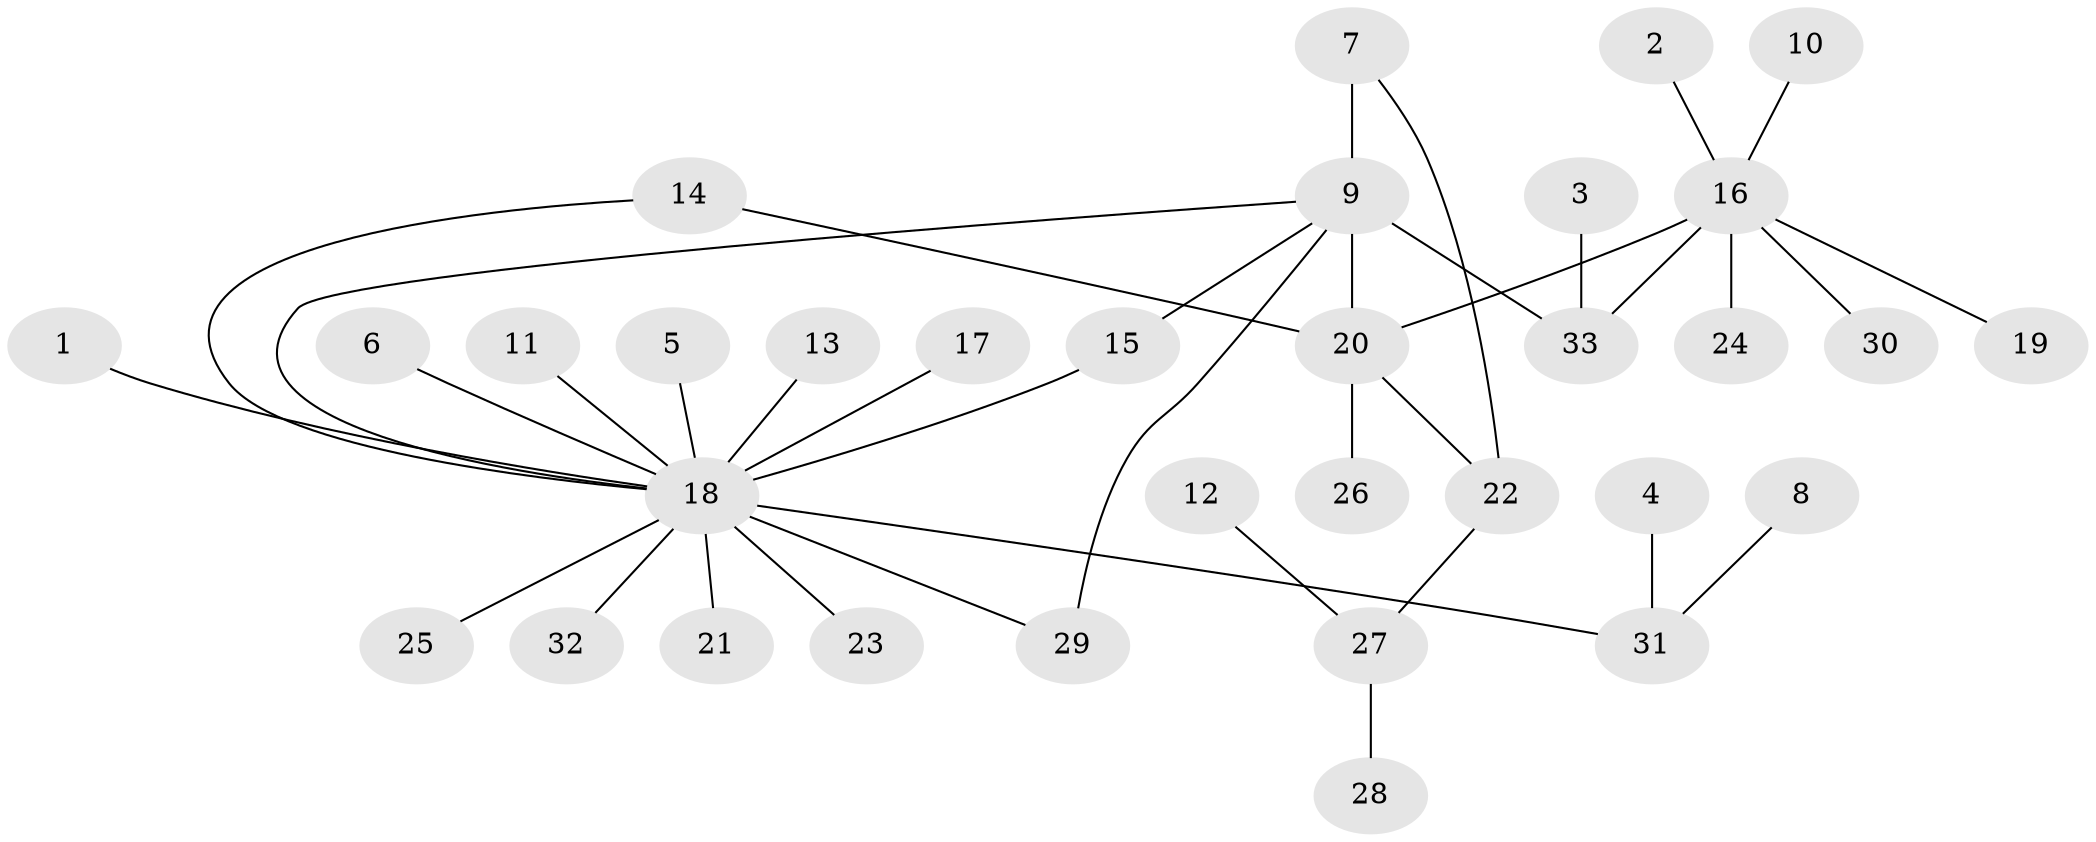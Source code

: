 // original degree distribution, {9: 0.024390243902439025, 4: 0.0975609756097561, 19: 0.012195121951219513, 1: 0.6219512195121951, 5: 0.012195121951219513, 6: 0.024390243902439025, 2: 0.12195121951219512, 3: 0.08536585365853659}
// Generated by graph-tools (version 1.1) at 2025/36/03/04/25 23:36:56]
// undirected, 33 vertices, 37 edges
graph export_dot {
  node [color=gray90,style=filled];
  1;
  2;
  3;
  4;
  5;
  6;
  7;
  8;
  9;
  10;
  11;
  12;
  13;
  14;
  15;
  16;
  17;
  18;
  19;
  20;
  21;
  22;
  23;
  24;
  25;
  26;
  27;
  28;
  29;
  30;
  31;
  32;
  33;
  1 -- 18 [weight=1.0];
  2 -- 16 [weight=1.0];
  3 -- 33 [weight=1.0];
  4 -- 31 [weight=1.0];
  5 -- 18 [weight=1.0];
  6 -- 18 [weight=1.0];
  7 -- 9 [weight=2.0];
  7 -- 22 [weight=1.0];
  8 -- 31 [weight=1.0];
  9 -- 15 [weight=1.0];
  9 -- 18 [weight=1.0];
  9 -- 20 [weight=1.0];
  9 -- 29 [weight=1.0];
  9 -- 33 [weight=2.0];
  10 -- 16 [weight=1.0];
  11 -- 18 [weight=1.0];
  12 -- 27 [weight=1.0];
  13 -- 18 [weight=1.0];
  14 -- 18 [weight=1.0];
  14 -- 20 [weight=1.0];
  15 -- 18 [weight=2.0];
  16 -- 19 [weight=1.0];
  16 -- 20 [weight=1.0];
  16 -- 24 [weight=1.0];
  16 -- 30 [weight=1.0];
  16 -- 33 [weight=1.0];
  17 -- 18 [weight=1.0];
  18 -- 21 [weight=1.0];
  18 -- 23 [weight=1.0];
  18 -- 25 [weight=1.0];
  18 -- 29 [weight=1.0];
  18 -- 31 [weight=1.0];
  18 -- 32 [weight=1.0];
  20 -- 22 [weight=1.0];
  20 -- 26 [weight=1.0];
  22 -- 27 [weight=1.0];
  27 -- 28 [weight=1.0];
}
